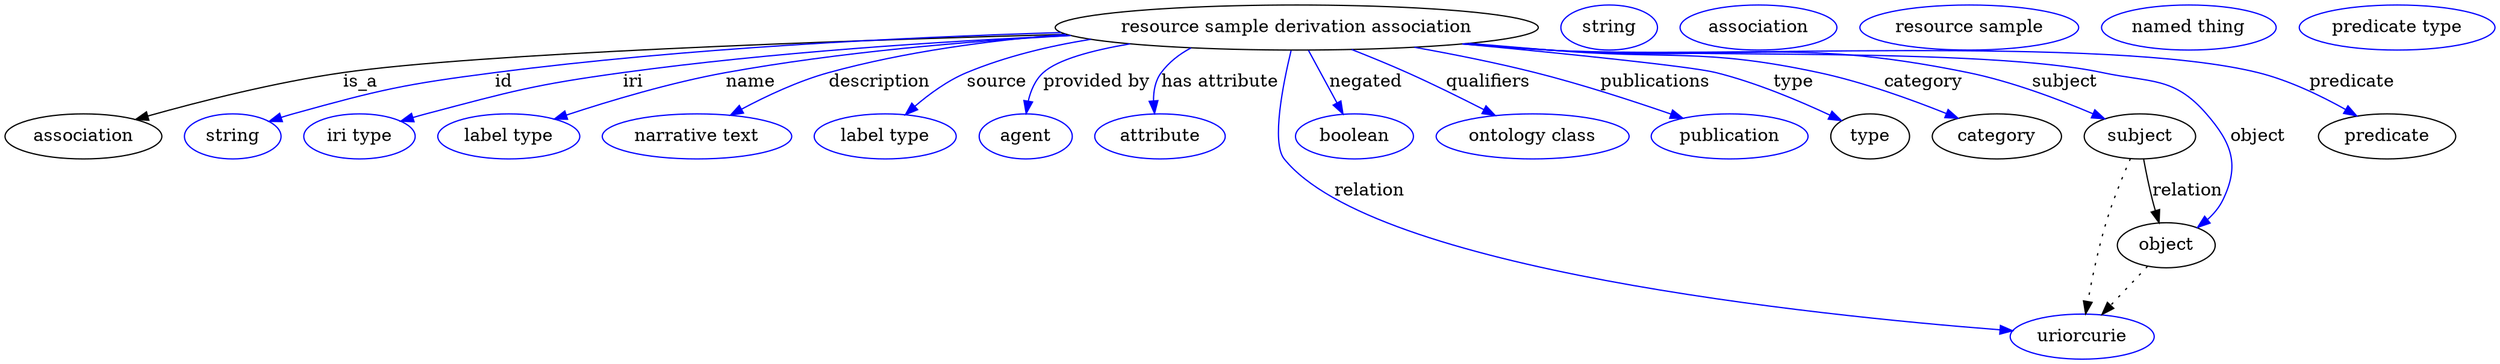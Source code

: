digraph {
	graph [bb="0,0,1983.4,283"];
	node [label="\N"];
	"resource sample derivation association"	[height=0.5,
		label="resource sample derivation association",
		pos="1029.4,265",
		width=5.344];
	association	[height=0.5,
		pos="62.394,178",
		width=1.7332];
	"resource sample derivation association" -> association	[label=is_a,
		lp="283.39,221.5",
		pos="e,103.96,191.52 845.73,259.57 657.08,254.3 376.38,244.24 269.39,229 215.52,221.32 155.16,205.94 113.59,194.26"];
	id	[color=blue,
		height=0.5,
		label=string,
		pos="181.39,178",
		width=1.0652];
	"resource sample derivation association" -> id	[color=blue,
		label=id,
		lp="397.39,221.5",
		pos="e,210.38,189.99 841.74,260.99 714.06,257.17 541.49,248.51 390.39,229 317.95,219.64 299.77,215.57 229.39,196 226.29,195.14 223.09,\
194.17 219.89,193.15",
		style=solid];
	iri	[color=blue,
		height=0.5,
		label="iri type",
		pos="282.39,178",
		width=1.2277];
	"resource sample derivation association" -> iri	[color=blue,
		label=iri,
		lp="500.39,221.5",
		pos="e,315.32,190.14 849.14,258.64 744.6,253.94 610.64,245.2 492.39,229 421.75,219.32 404.32,214.25 335.39,196 332.02,195.11 328.55,194.13 \
325.07,193.11",
		style=solid];
	name	[color=blue,
		height=0.5,
		label="label type",
		pos="401.39,178",
		width=1.5707];
	"resource sample derivation association" -> name	[color=blue,
		label=name,
		lp="594.39,221.5",
		pos="e,437.66,191.84 849.22,258.63 765.19,253.96 664.15,245.24 574.39,229 530.57,221.07 481.96,206.48 447.45,195.11",
		style=solid];
	description	[color=blue,
		height=0.5,
		label="narrative text",
		pos="551.39,178",
		width=2.0943];
	"resource sample derivation association" -> description	[color=blue,
		label=description,
		lp="696.89,221.5",
		pos="e,578.01,194.9 845.43,259.56 784.44,254.71 716.75,245.64 656.39,229 632.2,222.33 606.74,210.35 586.95,199.78",
		style=solid];
	source	[color=blue,
		height=0.5,
		label="label type",
		pos="701.39,178",
		width=1.5707];
	"resource sample derivation association" -> source	[color=blue,
		label=source,
		lp="790.39,221.5",
		pos="e,717.48,195.3 865.26,255.59 831.7,250.19 797.23,241.82 766.39,229 751.23,222.69 736.53,211.92 724.96,201.98",
		style=solid];
	"provided by"	[color=blue,
		height=0.5,
		label=agent,
		pos="813.39,178",
		width=1.0291];
	"resource sample derivation association" -> "provided by"	[color=blue,
		label="provided by",
		lp="869.89,221.5",
		pos="e,813.74,196.24 896.55,251.95 865.89,246.75 838.88,239.38 827.39,229 820.93,223.16 817.35,214.6 815.4,206.2",
		style=solid];
	"has attribute"	[color=blue,
		height=0.5,
		label=attribute,
		pos="920.39,178",
		width=1.4443];
	"resource sample derivation association" -> "has attribute"	[color=blue,
		label="has attribute",
		lp="968.39,221.5",
		pos="e,916.06,196.35 945.11,248.7 935.9,243.8 927.62,237.39 921.39,229 916.64,222.6 915.17,214.36 915.24,206.43",
		style=solid];
	relation	[color=blue,
		height=0.5,
		label=uriorcurie,
		pos="1654.4,18",
		width=1.5887];
	"resource sample derivation association" -> relation	[color=blue,
		label=relation,
		lp="1087.4,134.5",
		pos="e,1599,22.691 1024.9,246.61 1018.6,220.53 1009,172.95 1019.4,160 1090.4,71.509 1441.1,35.067 1588.7,23.483",
		style=solid];
	negated	[color=blue,
		height=0.5,
		label=boolean,
		pos="1075.4,178",
		width=1.2999];
	"resource sample derivation association" -> negated	[color=blue,
		label=negated,
		lp="1084.4,221.5",
		pos="e,1066.3,195.89 1038.7,246.8 1045.2,234.74 1054.1,218.4 1061.4,204.79",
		style=solid];
	qualifiers	[color=blue,
		height=0.5,
		label="ontology class",
		pos="1216.4,178",
		width=2.1304];
	"resource sample derivation association" -> qualifiers	[color=blue,
		label=qualifiers,
		lp="1181.9,221.5",
		pos="e,1186.8,194.8 1073.6,247.32 1087.7,241.75 1103.3,235.35 1117.4,229 1137.6,219.91 1159.6,208.9 1177.7,199.53",
		style=solid];
	publications	[color=blue,
		height=0.5,
		label=publication,
		pos="1373.4,178",
		width=1.7332];
	"resource sample derivation association" -> publications	[color=blue,
		label=publications,
		lp="1315.4,221.5",
		pos="e,1336.5,192.51 1123.2,249.25 1154,243.73 1188.3,236.86 1219.4,229 1256,219.72 1296.7,206.4 1327,195.84",
		style=solid];
	type	[height=0.5,
		pos="1485.4,178",
		width=0.86659];
	"resource sample derivation association" -> type	[color=blue,
		label=type,
		lp="1424.4,221.5",
		pos="e,1462.7,190.63 1161.7,251.92 1246.3,243.89 1343.7,233.94 1363.4,229 1395.1,221.04 1429.5,206.37 1453.6,194.97",
		style=solid];
	category	[height=0.5,
		pos="1586.4,178",
		width=1.4263];
	"resource sample derivation association" -> category	[color=blue,
		label=category,
		lp="1527.9,221.5",
		pos="e,1555.5,192.47 1167.1,252.41 1287.7,242.26 1444,229.09 1444.4,229 1479.6,221.45 1518,207.54 1546,196.31",
		style=solid];
	subject	[height=0.5,
		pos="1700.4,178",
		width=1.2277];
	"resource sample derivation association" -> subject	[color=blue,
		label=subject,
		lp="1640.4,221.5",
		pos="e,1672.2,192.07 1164.1,252.1 1186.6,250.28 1209.6,248.51 1231.4,247 1378.8,236.8 1418.6,258.66 1563.4,229 1598.1,221.9 1635.7,207.63 \
1662.8,196.16",
		style=solid];
	object	[height=0.5,
		pos="1721.4,91",
		width=1.0832];
	"resource sample derivation association" -> object	[color=blue,
		label=object,
		lp="1794.4,178",
		pos="e,1746.3,105.25 1162.4,251.99 1185.4,250.14 1209.1,248.4 1231.4,247 1328.8,240.9 1574.9,249.33 1670.4,229 1709.2,220.74 1727.4,225.99 \
1753.4,196 1773.8,172.42 1780.1,155.03 1766.4,127 1763.5,121.17 1759.2,116.02 1754.3,111.6",
		style=solid];
	predicate	[height=0.5,
		pos="1897.4,178",
		width=1.5165];
	"resource sample derivation association" -> predicate	[color=blue,
		label=predicate,
		lp="1869.4,221.5",
		pos="e,1873.1,194.42 1161.6,251.88 1184.9,250.03 1208.8,248.31 1231.4,247 1356.4,239.75 1672.9,258.99 1794.4,229 1819.1,222.92 1844.8,\
210.45 1864.3,199.49",
		style=solid];
	association_type	[color=blue,
		height=0.5,
		label=string,
		pos="1278.4,265",
		width=1.0652];
	association_category	[color=blue,
		height=0.5,
		label=association,
		pos="1397.4,265",
		width=1.7332];
	subject -> relation	[pos="e,1657.1,36.136 1692.8,160.24 1686.9,146.64 1678.8,126.88 1673.4,109 1667.1,88.265 1662.2,64.241 1658.9,46.231",
		style=dotted];
	subject -> object	[label=relation,
		lp="1738.4,134.5",
		pos="e,1715.7,108.98 1703.4,159.77 1705.2,150.09 1707.6,137.8 1710.4,127 1711.1,124.32 1711.9,121.53 1712.7,118.76"];
	"resource sample derivation association_subject"	[color=blue,
		height=0.5,
		label="resource sample",
		pos="1564.4,265",
		width=2.4192];
	object -> relation	[pos="e,1670.2,35.702 1706.5,74.243 1697.9,65.127 1686.9,53.465 1677.2,43.208",
		style=dotted];
	"resource sample derivation association_object"	[color=blue,
		height=0.5,
		label="named thing",
		pos="1739.4,265",
		width=1.9318];
	"resource sample derivation association_predicate"	[color=blue,
		height=0.5,
		label="predicate type",
		pos="1905.4,265",
		width=2.1665];
}
